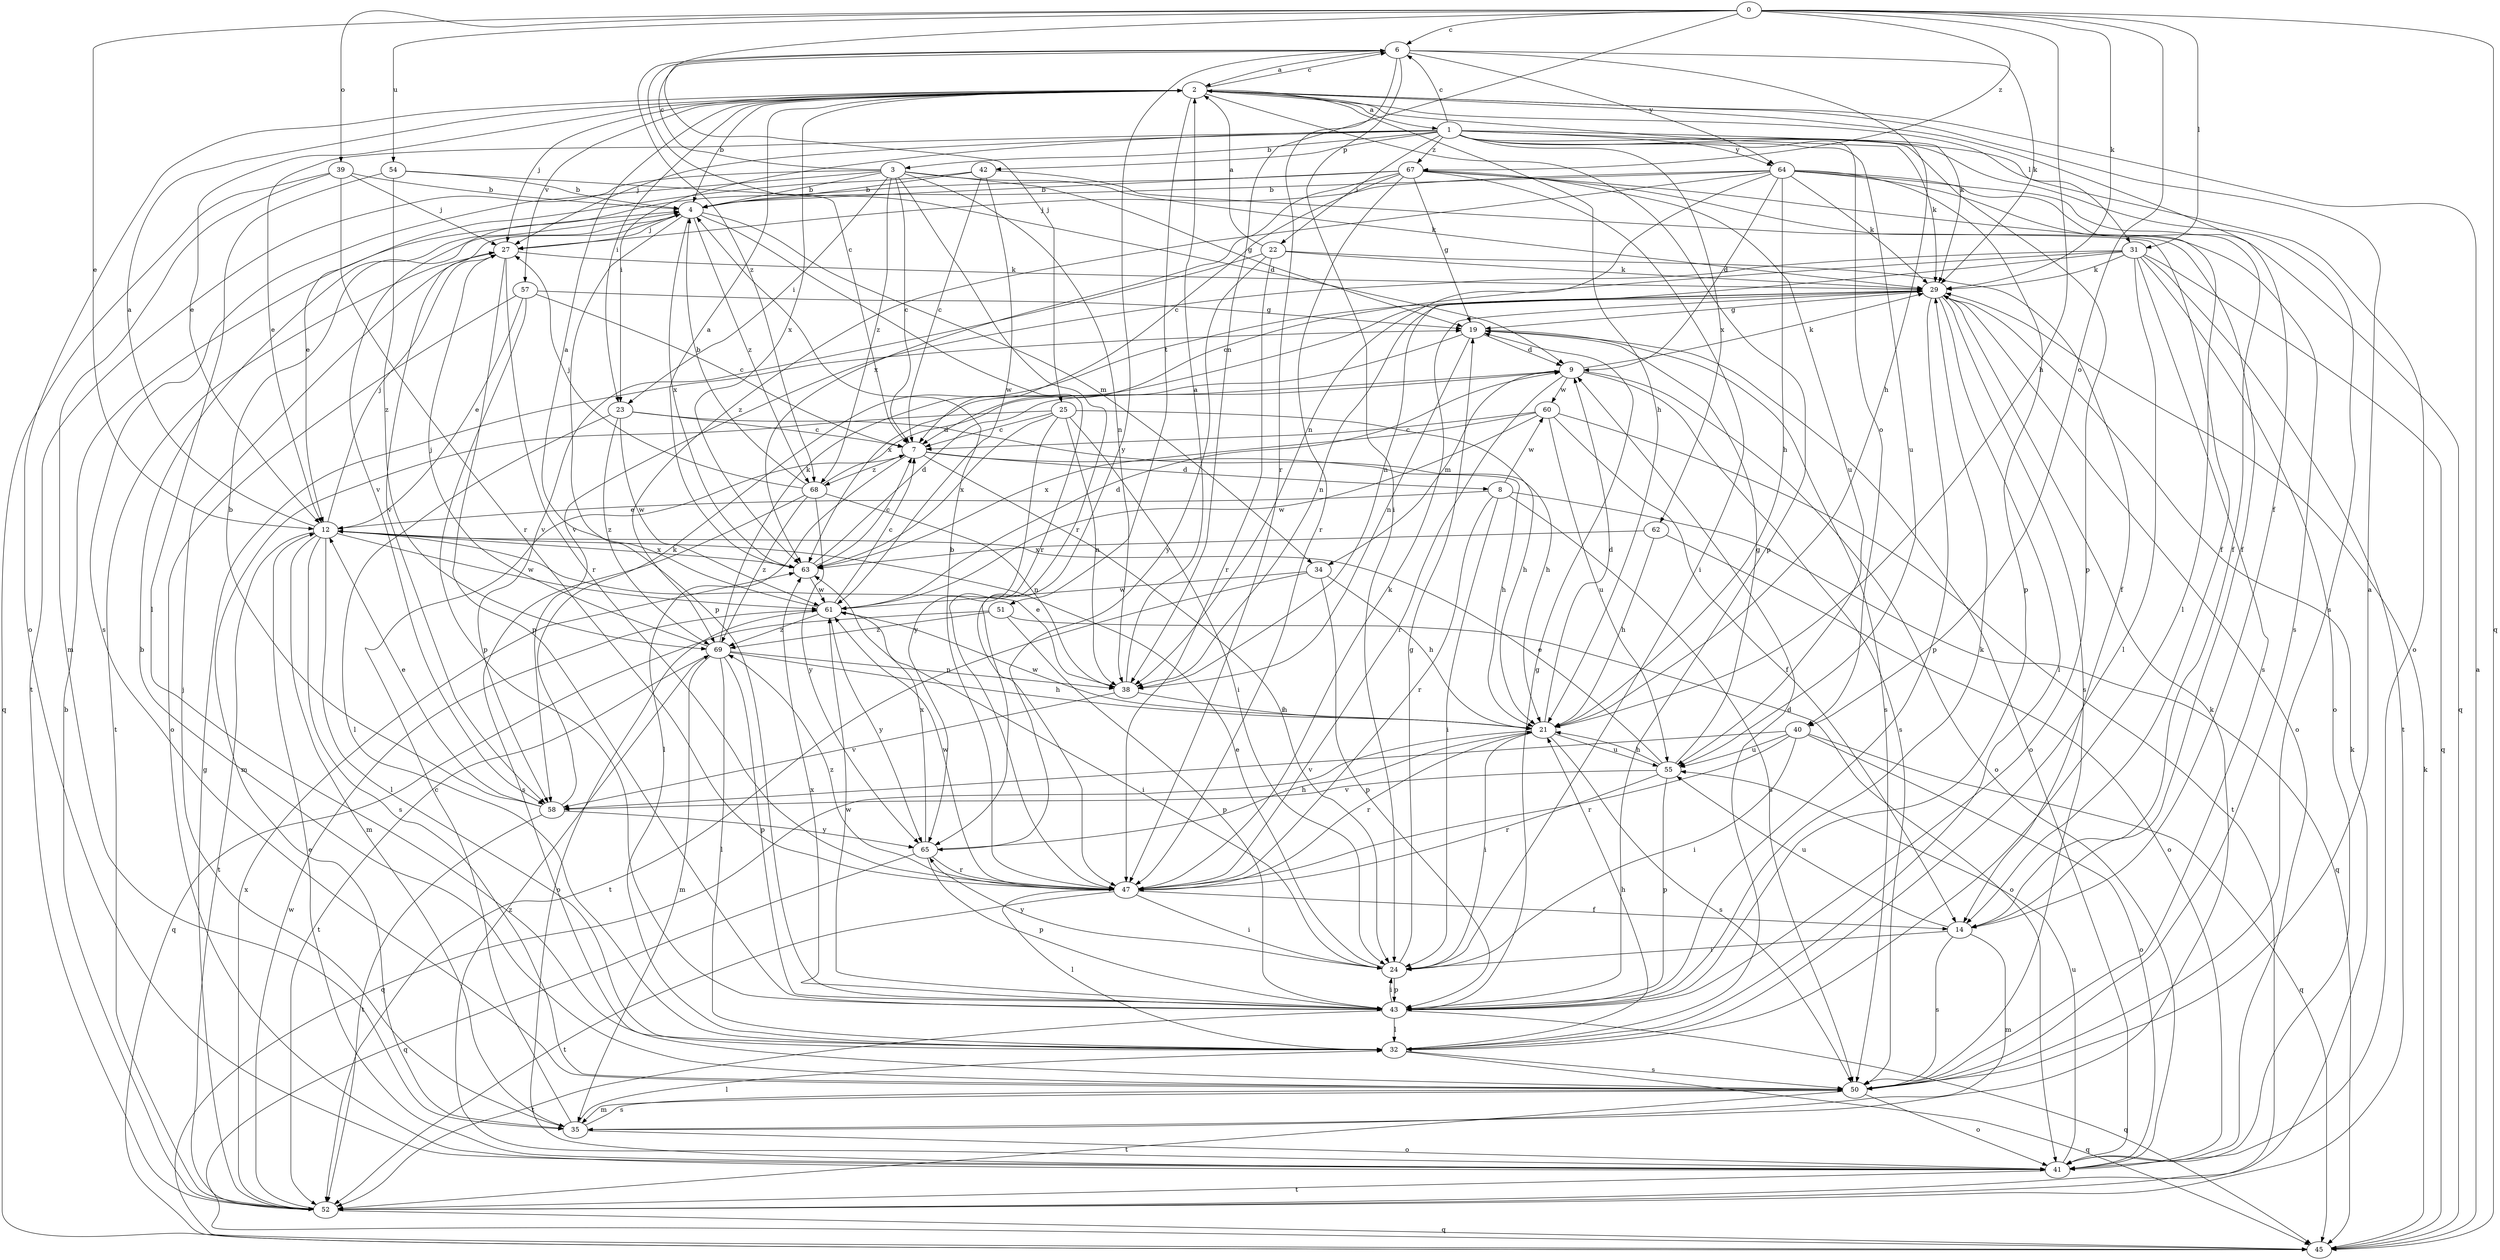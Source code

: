 strict digraph  {
0;
1;
2;
3;
4;
6;
7;
8;
9;
12;
14;
19;
21;
22;
23;
24;
25;
27;
29;
31;
32;
34;
35;
38;
39;
40;
41;
42;
43;
45;
47;
50;
51;
52;
54;
55;
57;
58;
60;
61;
62;
63;
64;
65;
67;
68;
69;
0 -> 6  [label=c];
0 -> 12  [label=e];
0 -> 21  [label=h];
0 -> 25  [label=j];
0 -> 29  [label=k];
0 -> 31  [label=l];
0 -> 38  [label=n];
0 -> 39  [label=o];
0 -> 40  [label=o];
0 -> 45  [label=q];
0 -> 54  [label=u];
0 -> 67  [label=z];
1 -> 3  [label=b];
1 -> 6  [label=c];
1 -> 12  [label=e];
1 -> 22  [label=i];
1 -> 23  [label=i];
1 -> 27  [label=j];
1 -> 29  [label=k];
1 -> 40  [label=o];
1 -> 41  [label=o];
1 -> 42  [label=p];
1 -> 43  [label=p];
1 -> 50  [label=s];
1 -> 55  [label=u];
1 -> 62  [label=x];
1 -> 64  [label=y];
1 -> 67  [label=z];
2 -> 1  [label=a];
2 -> 4  [label=b];
2 -> 6  [label=c];
2 -> 12  [label=e];
2 -> 14  [label=f];
2 -> 21  [label=h];
2 -> 23  [label=i];
2 -> 27  [label=j];
2 -> 29  [label=k];
2 -> 31  [label=l];
2 -> 41  [label=o];
2 -> 43  [label=p];
2 -> 51  [label=t];
2 -> 57  [label=v];
2 -> 63  [label=x];
3 -> 4  [label=b];
3 -> 6  [label=c];
3 -> 7  [label=c];
3 -> 19  [label=g];
3 -> 23  [label=i];
3 -> 29  [label=k];
3 -> 38  [label=n];
3 -> 47  [label=r];
3 -> 50  [label=s];
3 -> 52  [label=t];
3 -> 68  [label=z];
4 -> 27  [label=j];
4 -> 34  [label=m];
4 -> 43  [label=p];
4 -> 47  [label=r];
4 -> 58  [label=v];
4 -> 63  [label=x];
4 -> 68  [label=z];
6 -> 2  [label=a];
6 -> 7  [label=c];
6 -> 21  [label=h];
6 -> 24  [label=i];
6 -> 29  [label=k];
6 -> 47  [label=r];
6 -> 64  [label=y];
6 -> 65  [label=y];
6 -> 68  [label=z];
7 -> 8  [label=d];
7 -> 21  [label=h];
7 -> 24  [label=i];
7 -> 32  [label=l];
7 -> 68  [label=z];
8 -> 12  [label=e];
8 -> 24  [label=i];
8 -> 45  [label=q];
8 -> 47  [label=r];
8 -> 50  [label=s];
8 -> 60  [label=w];
9 -> 29  [label=k];
9 -> 34  [label=m];
9 -> 41  [label=o];
9 -> 47  [label=r];
9 -> 50  [label=s];
9 -> 60  [label=w];
12 -> 2  [label=a];
12 -> 27  [label=j];
12 -> 32  [label=l];
12 -> 35  [label=m];
12 -> 50  [label=s];
12 -> 52  [label=t];
12 -> 61  [label=w];
12 -> 63  [label=x];
14 -> 24  [label=i];
14 -> 35  [label=m];
14 -> 50  [label=s];
14 -> 55  [label=u];
19 -> 9  [label=d];
19 -> 38  [label=n];
19 -> 41  [label=o];
19 -> 50  [label=s];
19 -> 63  [label=x];
21 -> 9  [label=d];
21 -> 24  [label=i];
21 -> 45  [label=q];
21 -> 47  [label=r];
21 -> 50  [label=s];
21 -> 55  [label=u];
21 -> 61  [label=w];
22 -> 2  [label=a];
22 -> 14  [label=f];
22 -> 29  [label=k];
22 -> 47  [label=r];
22 -> 58  [label=v];
22 -> 65  [label=y];
23 -> 7  [label=c];
23 -> 21  [label=h];
23 -> 32  [label=l];
23 -> 61  [label=w];
23 -> 69  [label=z];
24 -> 12  [label=e];
24 -> 19  [label=g];
24 -> 43  [label=p];
24 -> 65  [label=y];
25 -> 7  [label=c];
25 -> 21  [label=h];
25 -> 24  [label=i];
25 -> 35  [label=m];
25 -> 38  [label=n];
25 -> 63  [label=x];
25 -> 65  [label=y];
27 -> 29  [label=k];
27 -> 43  [label=p];
27 -> 47  [label=r];
27 -> 52  [label=t];
29 -> 19  [label=g];
29 -> 32  [label=l];
29 -> 38  [label=n];
29 -> 41  [label=o];
29 -> 43  [label=p];
29 -> 50  [label=s];
31 -> 7  [label=c];
31 -> 29  [label=k];
31 -> 32  [label=l];
31 -> 38  [label=n];
31 -> 41  [label=o];
31 -> 45  [label=q];
31 -> 50  [label=s];
31 -> 52  [label=t];
31 -> 58  [label=v];
32 -> 9  [label=d];
32 -> 21  [label=h];
32 -> 45  [label=q];
32 -> 50  [label=s];
34 -> 21  [label=h];
34 -> 43  [label=p];
34 -> 52  [label=t];
34 -> 61  [label=w];
35 -> 7  [label=c];
35 -> 27  [label=j];
35 -> 29  [label=k];
35 -> 32  [label=l];
35 -> 41  [label=o];
35 -> 50  [label=s];
38 -> 2  [label=a];
38 -> 12  [label=e];
38 -> 21  [label=h];
38 -> 58  [label=v];
39 -> 4  [label=b];
39 -> 27  [label=j];
39 -> 35  [label=m];
39 -> 45  [label=q];
39 -> 47  [label=r];
40 -> 24  [label=i];
40 -> 41  [label=o];
40 -> 45  [label=q];
40 -> 47  [label=r];
40 -> 55  [label=u];
40 -> 58  [label=v];
41 -> 12  [label=e];
41 -> 52  [label=t];
41 -> 55  [label=u];
41 -> 69  [label=z];
42 -> 4  [label=b];
42 -> 7  [label=c];
42 -> 12  [label=e];
42 -> 14  [label=f];
42 -> 61  [label=w];
43 -> 19  [label=g];
43 -> 24  [label=i];
43 -> 29  [label=k];
43 -> 32  [label=l];
43 -> 45  [label=q];
43 -> 52  [label=t];
43 -> 61  [label=w];
43 -> 63  [label=x];
45 -> 2  [label=a];
45 -> 29  [label=k];
47 -> 4  [label=b];
47 -> 14  [label=f];
47 -> 24  [label=i];
47 -> 29  [label=k];
47 -> 32  [label=l];
47 -> 52  [label=t];
47 -> 61  [label=w];
47 -> 69  [label=z];
50 -> 2  [label=a];
50 -> 4  [label=b];
50 -> 35  [label=m];
50 -> 41  [label=o];
50 -> 52  [label=t];
51 -> 41  [label=o];
51 -> 43  [label=p];
51 -> 45  [label=q];
51 -> 69  [label=z];
52 -> 4  [label=b];
52 -> 19  [label=g];
52 -> 29  [label=k];
52 -> 45  [label=q];
52 -> 61  [label=w];
52 -> 63  [label=x];
54 -> 4  [label=b];
54 -> 9  [label=d];
54 -> 32  [label=l];
54 -> 69  [label=z];
55 -> 12  [label=e];
55 -> 19  [label=g];
55 -> 21  [label=h];
55 -> 43  [label=p];
55 -> 47  [label=r];
55 -> 58  [label=v];
57 -> 7  [label=c];
57 -> 12  [label=e];
57 -> 19  [label=g];
57 -> 41  [label=o];
57 -> 43  [label=p];
58 -> 4  [label=b];
58 -> 12  [label=e];
58 -> 29  [label=k];
58 -> 52  [label=t];
58 -> 65  [label=y];
60 -> 7  [label=c];
60 -> 14  [label=f];
60 -> 52  [label=t];
60 -> 55  [label=u];
60 -> 61  [label=w];
60 -> 63  [label=x];
61 -> 2  [label=a];
61 -> 7  [label=c];
61 -> 9  [label=d];
61 -> 24  [label=i];
61 -> 41  [label=o];
61 -> 65  [label=y];
61 -> 69  [label=z];
62 -> 21  [label=h];
62 -> 41  [label=o];
62 -> 63  [label=x];
63 -> 2  [label=a];
63 -> 7  [label=c];
63 -> 9  [label=d];
63 -> 61  [label=w];
64 -> 4  [label=b];
64 -> 9  [label=d];
64 -> 14  [label=f];
64 -> 21  [label=h];
64 -> 27  [label=j];
64 -> 29  [label=k];
64 -> 32  [label=l];
64 -> 38  [label=n];
64 -> 43  [label=p];
64 -> 45  [label=q];
64 -> 69  [label=z];
65 -> 21  [label=h];
65 -> 43  [label=p];
65 -> 45  [label=q];
65 -> 47  [label=r];
65 -> 63  [label=x];
67 -> 4  [label=b];
67 -> 7  [label=c];
67 -> 14  [label=f];
67 -> 19  [label=g];
67 -> 24  [label=i];
67 -> 47  [label=r];
67 -> 50  [label=s];
67 -> 55  [label=u];
67 -> 58  [label=v];
67 -> 63  [label=x];
68 -> 4  [label=b];
68 -> 9  [label=d];
68 -> 27  [label=j];
68 -> 38  [label=n];
68 -> 50  [label=s];
68 -> 65  [label=y];
68 -> 69  [label=z];
69 -> 21  [label=h];
69 -> 27  [label=j];
69 -> 29  [label=k];
69 -> 32  [label=l];
69 -> 35  [label=m];
69 -> 38  [label=n];
69 -> 43  [label=p];
69 -> 52  [label=t];
}
